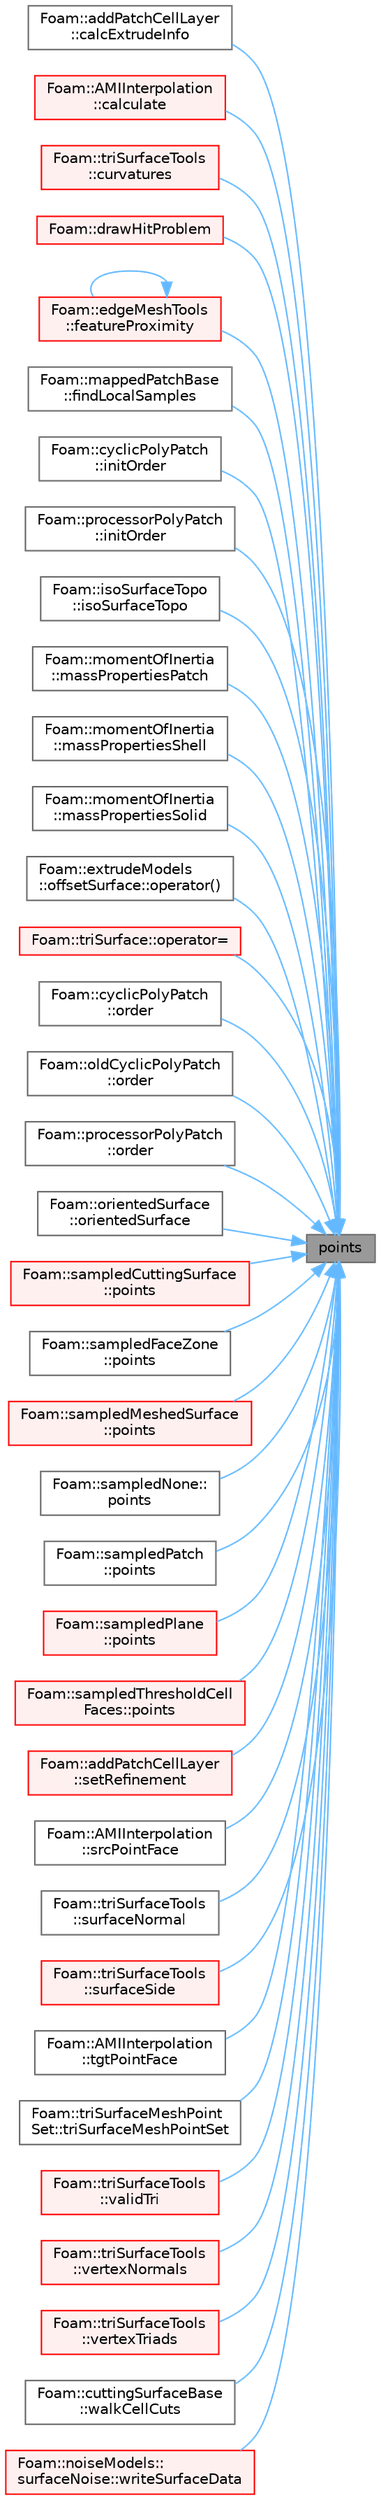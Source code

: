 digraph "points"
{
 // LATEX_PDF_SIZE
  bgcolor="transparent";
  edge [fontname=Helvetica,fontsize=10,labelfontname=Helvetica,labelfontsize=10];
  node [fontname=Helvetica,fontsize=10,shape=box,height=0.2,width=0.4];
  rankdir="RL";
  Node1 [id="Node000001",label="points",height=0.2,width=0.4,color="gray40", fillcolor="grey60", style="filled", fontcolor="black",tooltip=" "];
  Node1 -> Node2 [id="edge1_Node000001_Node000002",dir="back",color="steelblue1",style="solid",tooltip=" "];
  Node2 [id="Node000002",label="Foam::addPatchCellLayer\l::calcExtrudeInfo",height=0.2,width=0.4,color="grey40", fillcolor="white", style="filled",URL="$classFoam_1_1addPatchCellLayer.html#a867b4b4d9eeb5d68fab13b864edeb60e",tooltip=" "];
  Node1 -> Node3 [id="edge2_Node000001_Node000003",dir="back",color="steelblue1",style="solid",tooltip=" "];
  Node3 [id="Node000003",label="Foam::AMIInterpolation\l::calculate",height=0.2,width=0.4,color="red", fillcolor="#FFF0F0", style="filled",URL="$classFoam_1_1AMIInterpolation.html#a47f1f90022c335867dcd6c14f5bffb38",tooltip=" "];
  Node1 -> Node8 [id="edge3_Node000001_Node000008",dir="back",color="steelblue1",style="solid",tooltip=" "];
  Node8 [id="Node000008",label="Foam::triSurfaceTools\l::curvatures",height=0.2,width=0.4,color="red", fillcolor="#FFF0F0", style="filled",URL="$classFoam_1_1triSurfaceTools.html#a3d7fc0119236eb7641056dd4307e966b",tooltip=" "];
  Node1 -> Node11 [id="edge4_Node000001_Node000011",dir="back",color="steelblue1",style="solid",tooltip=" "];
  Node11 [id="Node000011",label="Foam::drawHitProblem",height=0.2,width=0.4,color="red", fillcolor="#FFF0F0", style="filled",URL="$namespaceFoam.html#a5e6fd7f795d7c5c119ad0623f361dd71",tooltip=" "];
  Node1 -> Node13 [id="edge5_Node000001_Node000013",dir="back",color="steelblue1",style="solid",tooltip=" "];
  Node13 [id="Node000013",label="Foam::edgeMeshTools\l::featureProximity",height=0.2,width=0.4,color="red", fillcolor="#FFF0F0", style="filled",URL="$namespaceFoam_1_1edgeMeshTools.html#afebbe8901c94b1651809fa3cd04365d1",tooltip=" "];
  Node13 -> Node13 [id="edge6_Node000013_Node000013",dir="back",color="steelblue1",style="solid",tooltip=" "];
  Node1 -> Node15 [id="edge7_Node000001_Node000015",dir="back",color="steelblue1",style="solid",tooltip=" "];
  Node15 [id="Node000015",label="Foam::mappedPatchBase\l::findLocalSamples",height=0.2,width=0.4,color="grey40", fillcolor="white", style="filled",URL="$classFoam_1_1mappedPatchBase.html#a4e5828bb190f2550f9460bc1f7a0ba62",tooltip=" "];
  Node1 -> Node16 [id="edge8_Node000001_Node000016",dir="back",color="steelblue1",style="solid",tooltip=" "];
  Node16 [id="Node000016",label="Foam::cyclicPolyPatch\l::initOrder",height=0.2,width=0.4,color="grey40", fillcolor="white", style="filled",URL="$classFoam_1_1cyclicPolyPatch.html#a644d6229ea284692666de14387870409",tooltip=" "];
  Node1 -> Node17 [id="edge9_Node000001_Node000017",dir="back",color="steelblue1",style="solid",tooltip=" "];
  Node17 [id="Node000017",label="Foam::processorPolyPatch\l::initOrder",height=0.2,width=0.4,color="grey40", fillcolor="white", style="filled",URL="$classFoam_1_1processorPolyPatch.html#a644d6229ea284692666de14387870409",tooltip=" "];
  Node1 -> Node18 [id="edge10_Node000001_Node000018",dir="back",color="steelblue1",style="solid",tooltip=" "];
  Node18 [id="Node000018",label="Foam::isoSurfaceTopo\l::isoSurfaceTopo",height=0.2,width=0.4,color="grey40", fillcolor="white", style="filled",URL="$classFoam_1_1isoSurfaceTopo.html#a9ed99df8160042c45cda78499502c31f",tooltip=" "];
  Node1 -> Node19 [id="edge11_Node000001_Node000019",dir="back",color="steelblue1",style="solid",tooltip=" "];
  Node19 [id="Node000019",label="Foam::momentOfInertia\l::massPropertiesPatch",height=0.2,width=0.4,color="grey40", fillcolor="white", style="filled",URL="$classFoam_1_1momentOfInertia.html#aa64b7ae6200d9dd87d340e9fc4914235",tooltip=" "];
  Node1 -> Node20 [id="edge12_Node000001_Node000020",dir="back",color="steelblue1",style="solid",tooltip=" "];
  Node20 [id="Node000020",label="Foam::momentOfInertia\l::massPropertiesShell",height=0.2,width=0.4,color="grey40", fillcolor="white", style="filled",URL="$classFoam_1_1momentOfInertia.html#a720b0dbbad1dc4f8a1e1d7ba8a19e5b2",tooltip=" "];
  Node1 -> Node21 [id="edge13_Node000001_Node000021",dir="back",color="steelblue1",style="solid",tooltip=" "];
  Node21 [id="Node000021",label="Foam::momentOfInertia\l::massPropertiesSolid",height=0.2,width=0.4,color="grey40", fillcolor="white", style="filled",URL="$classFoam_1_1momentOfInertia.html#a74dcc478f8683c22d8ac1a5decc4e8b4",tooltip=" "];
  Node1 -> Node22 [id="edge14_Node000001_Node000022",dir="back",color="steelblue1",style="solid",tooltip=" "];
  Node22 [id="Node000022",label="Foam::extrudeModels\l::offsetSurface::operator()",height=0.2,width=0.4,color="grey40", fillcolor="white", style="filled",URL="$classFoam_1_1extrudeModels_1_1offsetSurface.html#aaf21a8b5b3f4dd8531d6ec4605e57094",tooltip=" "];
  Node1 -> Node23 [id="edge15_Node000001_Node000023",dir="back",color="steelblue1",style="solid",tooltip=" "];
  Node23 [id="Node000023",label="Foam::triSurface::operator=",height=0.2,width=0.4,color="red", fillcolor="#FFF0F0", style="filled",URL="$classFoam_1_1triSurface.html#ae75753c6f2b31e70d404fa7a0e224cd4",tooltip=" "];
  Node1 -> Node29 [id="edge16_Node000001_Node000029",dir="back",color="steelblue1",style="solid",tooltip=" "];
  Node29 [id="Node000029",label="Foam::cyclicPolyPatch\l::order",height=0.2,width=0.4,color="grey40", fillcolor="white", style="filled",URL="$classFoam_1_1cyclicPolyPatch.html#aa9533329384a73e819a040bcde1b4b3d",tooltip=" "];
  Node1 -> Node30 [id="edge17_Node000001_Node000030",dir="back",color="steelblue1",style="solid",tooltip=" "];
  Node30 [id="Node000030",label="Foam::oldCyclicPolyPatch\l::order",height=0.2,width=0.4,color="grey40", fillcolor="white", style="filled",URL="$classFoam_1_1oldCyclicPolyPatch.html#aa9533329384a73e819a040bcde1b4b3d",tooltip=" "];
  Node1 -> Node31 [id="edge18_Node000001_Node000031",dir="back",color="steelblue1",style="solid",tooltip=" "];
  Node31 [id="Node000031",label="Foam::processorPolyPatch\l::order",height=0.2,width=0.4,color="grey40", fillcolor="white", style="filled",URL="$classFoam_1_1processorPolyPatch.html#aa9533329384a73e819a040bcde1b4b3d",tooltip=" "];
  Node1 -> Node32 [id="edge19_Node000001_Node000032",dir="back",color="steelblue1",style="solid",tooltip=" "];
  Node32 [id="Node000032",label="Foam::orientedSurface\l::orientedSurface",height=0.2,width=0.4,color="grey40", fillcolor="white", style="filled",URL="$classFoam_1_1orientedSurface.html#aac49697c112eb64d5545ce2d8e237a2c",tooltip=" "];
  Node1 -> Node33 [id="edge20_Node000001_Node000033",dir="back",color="steelblue1",style="solid",tooltip=" "];
  Node33 [id="Node000033",label="Foam::sampledCuttingSurface\l::points",height=0.2,width=0.4,color="red", fillcolor="#FFF0F0", style="filled",URL="$classFoam_1_1sampledCuttingSurface.html#a05372debeb84d0a1e4aa76d8d1d7501f",tooltip=" "];
  Node1 -> Node35 [id="edge21_Node000001_Node000035",dir="back",color="steelblue1",style="solid",tooltip=" "];
  Node35 [id="Node000035",label="Foam::sampledFaceZone\l::points",height=0.2,width=0.4,color="grey40", fillcolor="white", style="filled",URL="$classFoam_1_1sampledFaceZone.html#a05372debeb84d0a1e4aa76d8d1d7501f",tooltip=" "];
  Node1 -> Node36 [id="edge22_Node000001_Node000036",dir="back",color="steelblue1",style="solid",tooltip=" "];
  Node36 [id="Node000036",label="Foam::sampledMeshedSurface\l::points",height=0.2,width=0.4,color="red", fillcolor="#FFF0F0", style="filled",URL="$classFoam_1_1sampledMeshedSurface.html#a05372debeb84d0a1e4aa76d8d1d7501f",tooltip=" "];
  Node1 -> Node38 [id="edge23_Node000001_Node000038",dir="back",color="steelblue1",style="solid",tooltip=" "];
  Node38 [id="Node000038",label="Foam::sampledNone::\lpoints",height=0.2,width=0.4,color="grey40", fillcolor="white", style="filled",URL="$classFoam_1_1sampledNone.html#a05372debeb84d0a1e4aa76d8d1d7501f",tooltip=" "];
  Node1 -> Node39 [id="edge24_Node000001_Node000039",dir="back",color="steelblue1",style="solid",tooltip=" "];
  Node39 [id="Node000039",label="Foam::sampledPatch\l::points",height=0.2,width=0.4,color="grey40", fillcolor="white", style="filled",URL="$classFoam_1_1sampledPatch.html#a05372debeb84d0a1e4aa76d8d1d7501f",tooltip=" "];
  Node1 -> Node40 [id="edge25_Node000001_Node000040",dir="back",color="steelblue1",style="solid",tooltip=" "];
  Node40 [id="Node000040",label="Foam::sampledPlane\l::points",height=0.2,width=0.4,color="red", fillcolor="#FFF0F0", style="filled",URL="$classFoam_1_1sampledPlane.html#a05372debeb84d0a1e4aa76d8d1d7501f",tooltip=" "];
  Node1 -> Node42 [id="edge26_Node000001_Node000042",dir="back",color="steelblue1",style="solid",tooltip=" "];
  Node42 [id="Node000042",label="Foam::sampledThresholdCell\lFaces::points",height=0.2,width=0.4,color="red", fillcolor="#FFF0F0", style="filled",URL="$classFoam_1_1sampledThresholdCellFaces.html#a05372debeb84d0a1e4aa76d8d1d7501f",tooltip=" "];
  Node1 -> Node44 [id="edge27_Node000001_Node000044",dir="back",color="steelblue1",style="solid",tooltip=" "];
  Node44 [id="Node000044",label="Foam::addPatchCellLayer\l::setRefinement",height=0.2,width=0.4,color="red", fillcolor="#FFF0F0", style="filled",URL="$classFoam_1_1addPatchCellLayer.html#a2c19ac1e0552b46875bfff3c02bfd222",tooltip=" "];
  Node1 -> Node46 [id="edge28_Node000001_Node000046",dir="back",color="steelblue1",style="solid",tooltip=" "];
  Node46 [id="Node000046",label="Foam::AMIInterpolation\l::srcPointFace",height=0.2,width=0.4,color="grey40", fillcolor="white", style="filled",URL="$classFoam_1_1AMIInterpolation.html#a849ca1d9e37ddfa70401bb15433b8608",tooltip=" "];
  Node1 -> Node47 [id="edge29_Node000001_Node000047",dir="back",color="steelblue1",style="solid",tooltip=" "];
  Node47 [id="Node000047",label="Foam::triSurfaceTools\l::surfaceNormal",height=0.2,width=0.4,color="grey40", fillcolor="white", style="filled",URL="$classFoam_1_1triSurfaceTools.html#a8eee26c9d18f7a7ae2c5654f82c339d8",tooltip=" "];
  Node1 -> Node48 [id="edge30_Node000001_Node000048",dir="back",color="steelblue1",style="solid",tooltip=" "];
  Node48 [id="Node000048",label="Foam::triSurfaceTools\l::surfaceSide",height=0.2,width=0.4,color="red", fillcolor="#FFF0F0", style="filled",URL="$classFoam_1_1triSurfaceTools.html#ae00858e2e83c342b4f2520e8db4bd345",tooltip=" "];
  Node1 -> Node50 [id="edge31_Node000001_Node000050",dir="back",color="steelblue1",style="solid",tooltip=" "];
  Node50 [id="Node000050",label="Foam::AMIInterpolation\l::tgtPointFace",height=0.2,width=0.4,color="grey40", fillcolor="white", style="filled",URL="$classFoam_1_1AMIInterpolation.html#adc063fefb71df290c317fe69bb82b246",tooltip=" "];
  Node1 -> Node51 [id="edge32_Node000001_Node000051",dir="back",color="steelblue1",style="solid",tooltip=" "];
  Node51 [id="Node000051",label="Foam::triSurfaceMeshPoint\lSet::triSurfaceMeshPointSet",height=0.2,width=0.4,color="grey40", fillcolor="white", style="filled",URL="$classFoam_1_1triSurfaceMeshPointSet.html#a7946bec146a05b6d03220861af81d72a",tooltip=" "];
  Node1 -> Node52 [id="edge33_Node000001_Node000052",dir="back",color="steelblue1",style="solid",tooltip=" "];
  Node52 [id="Node000052",label="Foam::triSurfaceTools\l::validTri",height=0.2,width=0.4,color="red", fillcolor="#FFF0F0", style="filled",URL="$classFoam_1_1triSurfaceTools.html#a1da34046a5d9ce6f30165e7c9f0e560b",tooltip=" "];
  Node1 -> Node55 [id="edge34_Node000001_Node000055",dir="back",color="steelblue1",style="solid",tooltip=" "];
  Node55 [id="Node000055",label="Foam::triSurfaceTools\l::vertexNormals",height=0.2,width=0.4,color="red", fillcolor="#FFF0F0", style="filled",URL="$classFoam_1_1triSurfaceTools.html#a93b402b27d9860421556a7e1520267a4",tooltip=" "];
  Node1 -> Node57 [id="edge35_Node000001_Node000057",dir="back",color="steelblue1",style="solid",tooltip=" "];
  Node57 [id="Node000057",label="Foam::triSurfaceTools\l::vertexTriads",height=0.2,width=0.4,color="red", fillcolor="#FFF0F0", style="filled",URL="$classFoam_1_1triSurfaceTools.html#a6b12a88be37ca8ba370e0cc4037118b8",tooltip=" "];
  Node1 -> Node58 [id="edge36_Node000001_Node000058",dir="back",color="steelblue1",style="solid",tooltip=" "];
  Node58 [id="Node000058",label="Foam::cuttingSurfaceBase\l::walkCellCuts",height=0.2,width=0.4,color="grey40", fillcolor="white", style="filled",URL="$classFoam_1_1cuttingSurfaceBase.html#a13973a2752e1122847e87e07db0f56b2",tooltip=" "];
  Node1 -> Node59 [id="edge37_Node000001_Node000059",dir="back",color="steelblue1",style="solid",tooltip=" "];
  Node59 [id="Node000059",label="Foam::noiseModels::\lsurfaceNoise::writeSurfaceData",height=0.2,width=0.4,color="red", fillcolor="#FFF0F0", style="filled",URL="$classFoam_1_1noiseModels_1_1surfaceNoise.html#afdde5d77b42e7ed335f03f05c2b4757f",tooltip=" "];
}

